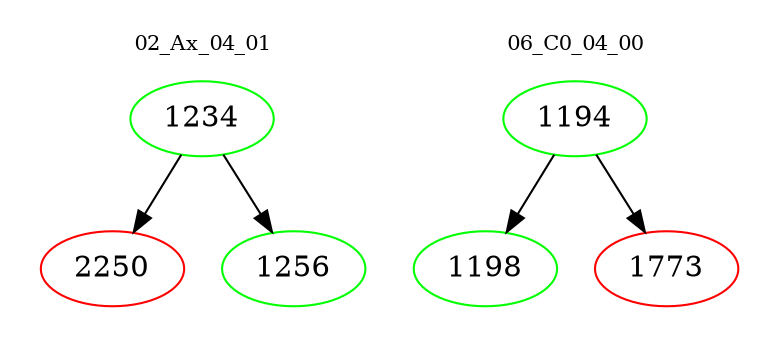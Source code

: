 digraph{
subgraph cluster_0 {
color = white
label = "02_Ax_04_01";
fontsize=10;
T0_1234 [label="1234", color="green"]
T0_1234 -> T0_2250 [color="black"]
T0_2250 [label="2250", color="red"]
T0_1234 -> T0_1256 [color="black"]
T0_1256 [label="1256", color="green"]
}
subgraph cluster_1 {
color = white
label = "06_C0_04_00";
fontsize=10;
T1_1194 [label="1194", color="green"]
T1_1194 -> T1_1198 [color="black"]
T1_1198 [label="1198", color="green"]
T1_1194 -> T1_1773 [color="black"]
T1_1773 [label="1773", color="red"]
}
}
